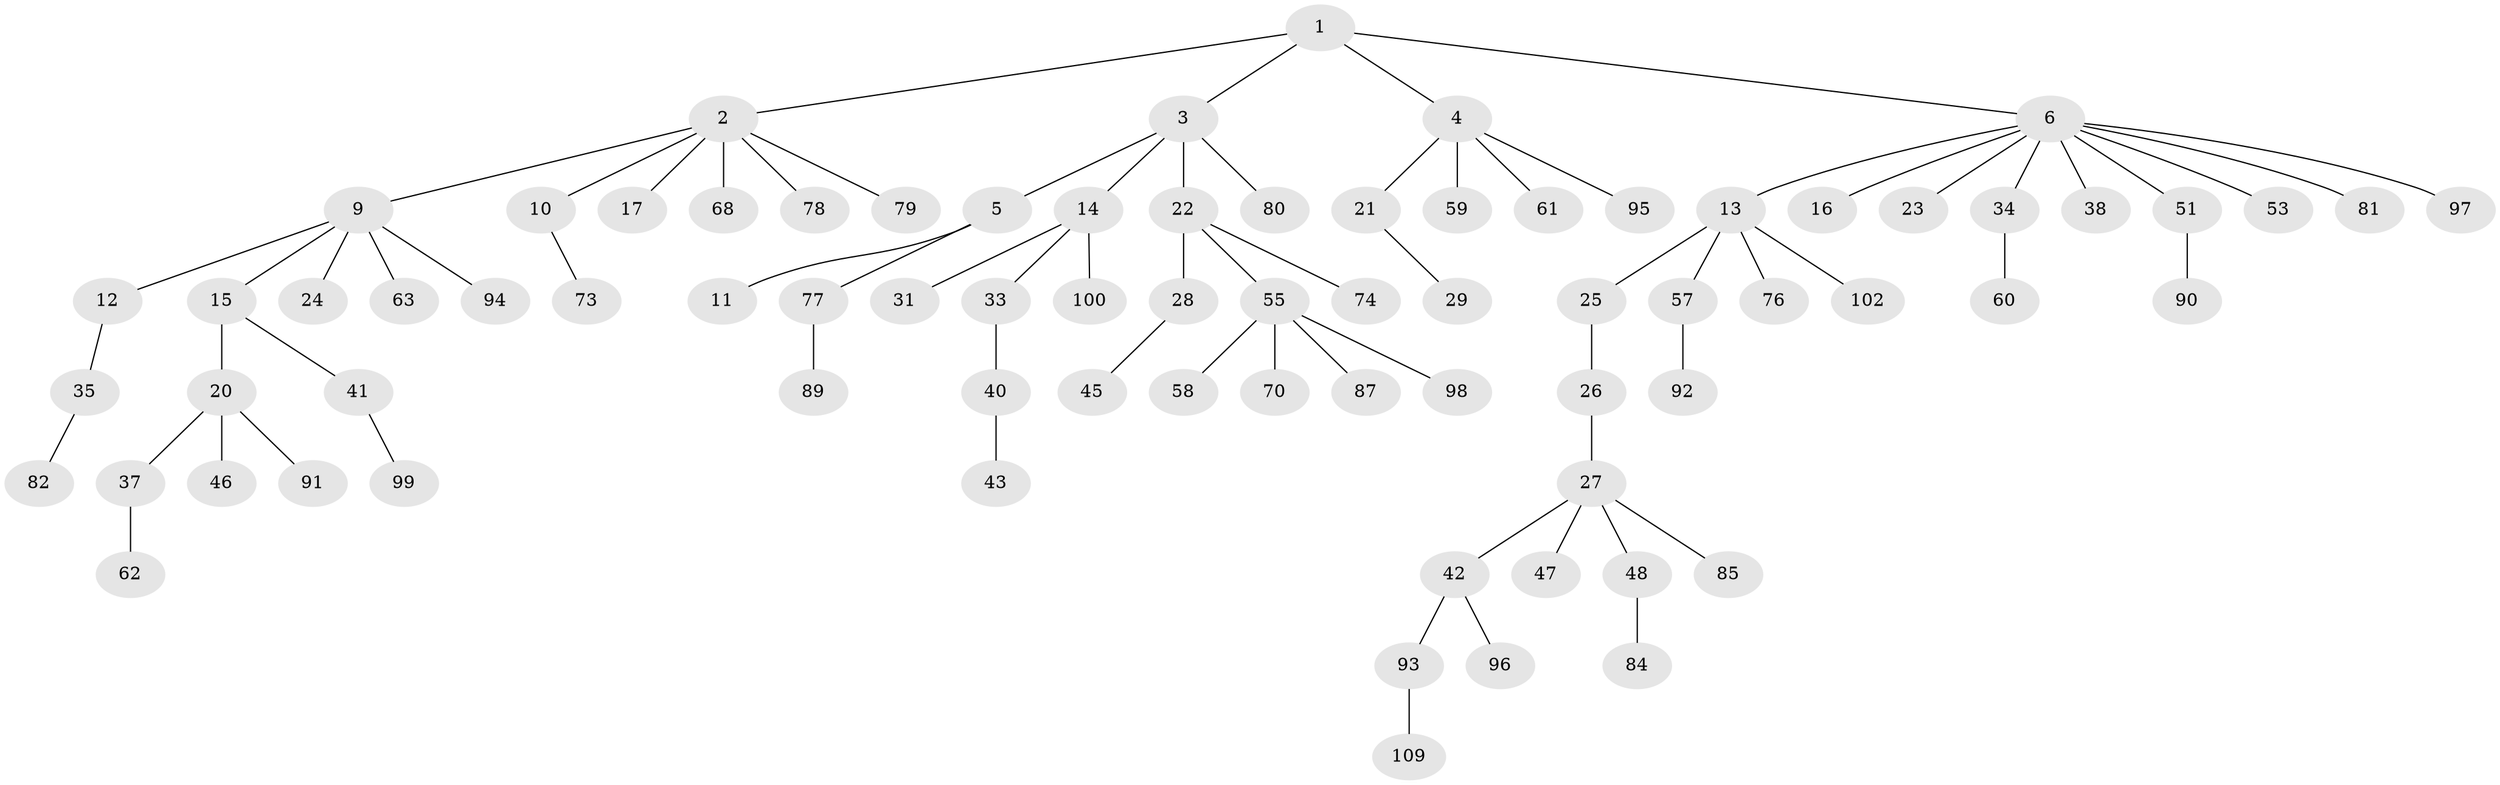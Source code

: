 // Generated by graph-tools (version 1.1) at 2025/52/02/27/25 19:52:11]
// undirected, 77 vertices, 76 edges
graph export_dot {
graph [start="1"]
  node [color=gray90,style=filled];
  1 [super="+104"];
  2 [super="+52"];
  3 [super="+36"];
  4 [super="+8"];
  5 [super="+7"];
  6 [super="+19"];
  9 [super="+49"];
  10 [super="+50"];
  11;
  12 [super="+83"];
  13;
  14 [super="+18"];
  15 [super="+44"];
  16 [super="+30"];
  17;
  20 [super="+32"];
  21;
  22 [super="+69"];
  23 [super="+107"];
  24;
  25 [super="+105"];
  26;
  27 [super="+64"];
  28 [super="+39"];
  29;
  31 [super="+72"];
  33;
  34;
  35 [super="+65"];
  37;
  38 [super="+54"];
  40 [super="+101"];
  41 [super="+88"];
  42 [super="+66"];
  43 [super="+86"];
  45;
  46;
  47 [super="+103"];
  48;
  51;
  53 [super="+108"];
  55 [super="+56"];
  57 [super="+75"];
  58 [super="+67"];
  59;
  60 [super="+71"];
  61;
  62;
  63;
  68;
  70 [super="+110"];
  73;
  74;
  76;
  77;
  78;
  79 [super="+106"];
  80;
  81;
  82;
  84;
  85;
  87;
  89;
  90;
  91;
  92;
  93;
  94;
  95;
  96;
  97;
  98;
  99;
  100;
  102;
  109;
  1 -- 2;
  1 -- 3;
  1 -- 4;
  1 -- 6;
  2 -- 9;
  2 -- 10;
  2 -- 17;
  2 -- 78;
  2 -- 79;
  2 -- 68;
  3 -- 5;
  3 -- 14;
  3 -- 22;
  3 -- 80;
  4 -- 21;
  4 -- 59;
  4 -- 61;
  4 -- 95;
  5 -- 11;
  5 -- 77;
  6 -- 13;
  6 -- 16;
  6 -- 38;
  6 -- 51;
  6 -- 97;
  6 -- 81;
  6 -- 34;
  6 -- 53;
  6 -- 23;
  9 -- 12;
  9 -- 15;
  9 -- 24;
  9 -- 94;
  9 -- 63;
  10 -- 73;
  12 -- 35;
  13 -- 25;
  13 -- 57;
  13 -- 76;
  13 -- 102;
  14 -- 31;
  14 -- 33;
  14 -- 100;
  15 -- 20;
  15 -- 41;
  20 -- 46;
  20 -- 91;
  20 -- 37;
  21 -- 29;
  22 -- 28;
  22 -- 55;
  22 -- 74;
  25 -- 26;
  26 -- 27;
  27 -- 42;
  27 -- 47;
  27 -- 48;
  27 -- 85;
  28 -- 45;
  33 -- 40;
  34 -- 60;
  35 -- 82;
  37 -- 62;
  40 -- 43;
  41 -- 99;
  42 -- 93;
  42 -- 96;
  48 -- 84;
  51 -- 90;
  55 -- 58;
  55 -- 98;
  55 -- 87;
  55 -- 70;
  57 -- 92;
  77 -- 89;
  93 -- 109;
}
